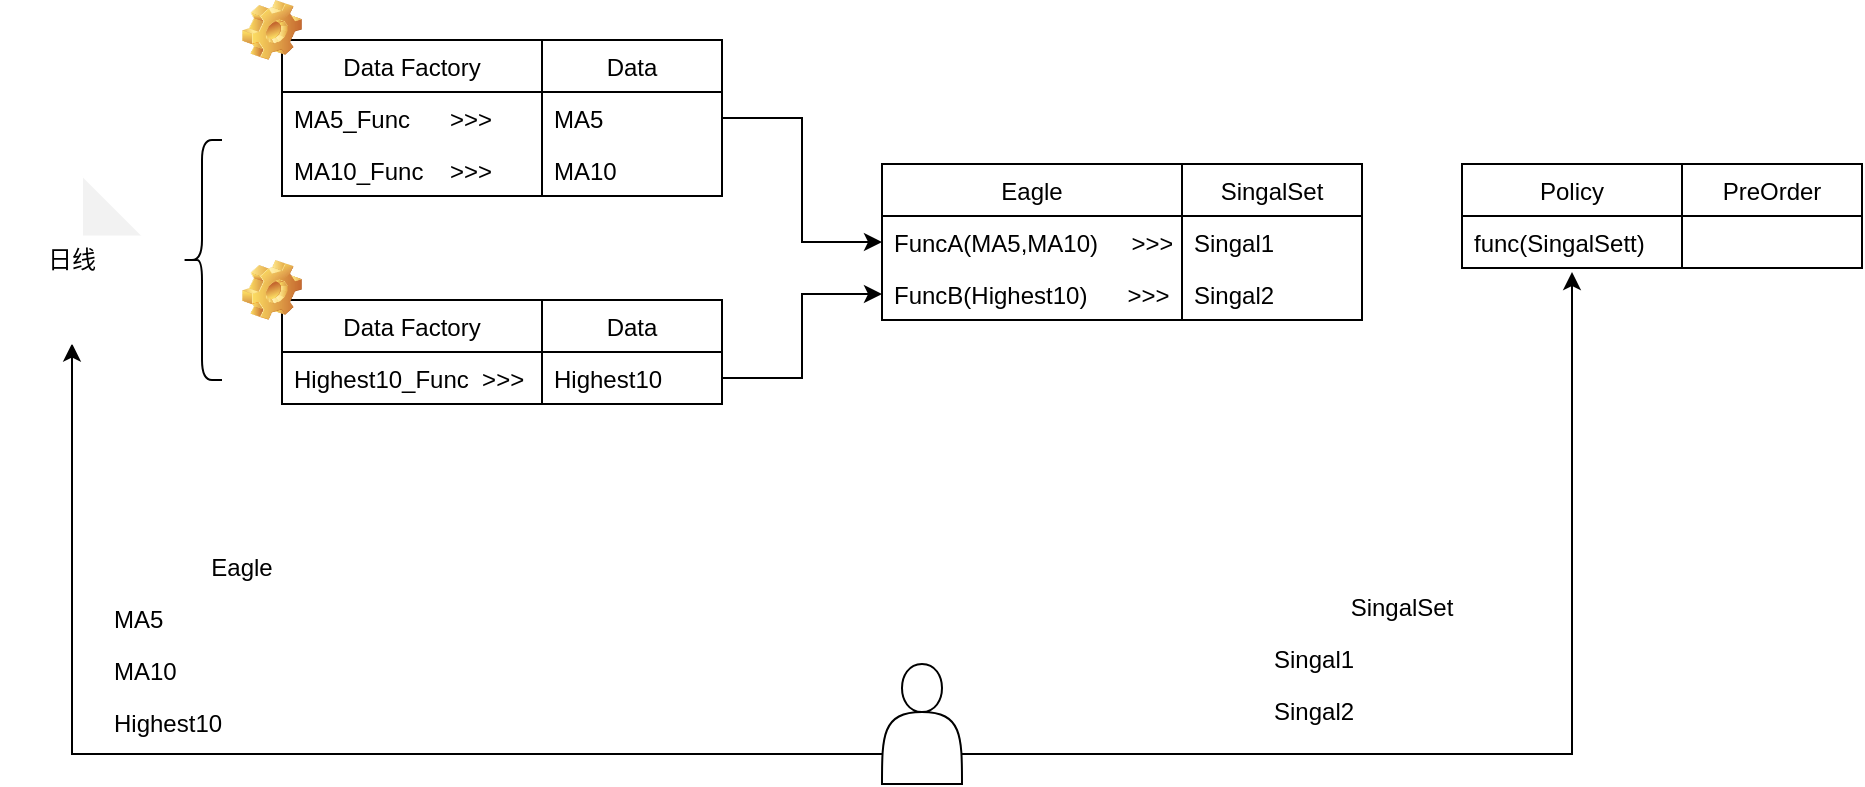 <mxfile version="13.1.3">
    <diagram id="6hGFLwfOUW9BJ-s0fimq" name="Page-1">
        <mxGraphModel dx="1126" dy="478" grid="1" gridSize="10" guides="1" tooltips="1" connect="1" arrows="0" fold="1" page="1" pageScale="1" pageWidth="1169" pageHeight="1654" math="0" shadow="0">
            <root>
                <mxCell id="0"/>
                <mxCell id="1" parent="0"/>
                <mxCell id="237" style="edgeStyle=orthogonalEdgeStyle;rounded=0;orthogonalLoop=1;jettySize=auto;html=1;exitX=0;exitY=0.75;exitDx=0;exitDy=0;entryX=0.5;entryY=1;entryDx=0;entryDy=0;entryPerimeter=0;" edge="1" parent="1" source="163" target="226">
                    <mxGeometry relative="1" as="geometry">
                        <mxPoint x="200" y="400" as="targetPoint"/>
                        <Array as="points">
                            <mxPoint x="205" y="697"/>
                        </Array>
                    </mxGeometry>
                </mxCell>
                <mxCell id="238" style="edgeStyle=orthogonalEdgeStyle;rounded=0;orthogonalLoop=1;jettySize=auto;html=1;exitX=1;exitY=0.75;exitDx=0;exitDy=0;entryX=0.5;entryY=1.077;entryDx=0;entryDy=0;entryPerimeter=0;" edge="1" parent="1" source="163" target="165">
                    <mxGeometry relative="1" as="geometry">
                        <mxPoint x="910" y="400" as="targetPoint"/>
                        <Array as="points">
                            <mxPoint x="955" y="697"/>
                        </Array>
                    </mxGeometry>
                </mxCell>
                <mxCell id="163" value="" style="shape=actor;whiteSpace=wrap;html=1;" vertex="1" parent="1">
                    <mxGeometry x="610" y="652" width="40" height="60" as="geometry"/>
                </mxCell>
                <mxCell id="171" value="Data Factory" style="swimlane;fontStyle=0;childLayout=stackLayout;horizontal=1;startSize=26;fillColor=none;horizontalStack=0;resizeParent=1;resizeParentMax=0;resizeLast=0;collapsible=1;marginBottom=0;" vertex="1" parent="1">
                    <mxGeometry x="310" y="340" width="130" height="78" as="geometry"/>
                </mxCell>
                <mxCell id="172" value="MA5_Func      &gt;&gt;&gt; " style="text;strokeColor=none;fillColor=none;align=left;verticalAlign=top;spacingLeft=4;spacingRight=4;overflow=hidden;rotatable=0;points=[[0,0.5],[1,0.5]];portConstraint=eastwest;" vertex="1" parent="171">
                    <mxGeometry y="26" width="130" height="26" as="geometry"/>
                </mxCell>
                <mxCell id="173" value="MA10_Func    &gt;&gt;&gt;   " style="text;strokeColor=none;fillColor=none;align=left;verticalAlign=top;spacingLeft=4;spacingRight=4;overflow=hidden;rotatable=0;points=[[0,0.5],[1,0.5]];portConstraint=eastwest;" vertex="1" parent="171">
                    <mxGeometry y="52" width="130" height="26" as="geometry"/>
                </mxCell>
                <mxCell id="180" value="" style="shape=image;html=1;verticalLabelPosition=bottom;labelBackgroundColor=#ffffff;verticalAlign=top;imageAspect=0;image=img/clipart/Gear_128x128.png" vertex="1" parent="1">
                    <mxGeometry x="290" y="320" width="30" height="30" as="geometry"/>
                </mxCell>
                <mxCell id="187" value="Data Factory" style="swimlane;fontStyle=0;childLayout=stackLayout;horizontal=1;startSize=26;fillColor=none;horizontalStack=0;resizeParent=1;resizeParentMax=0;resizeLast=0;collapsible=1;marginBottom=0;" vertex="1" parent="1">
                    <mxGeometry x="310" y="470" width="130" height="52" as="geometry"/>
                </mxCell>
                <mxCell id="188" value="Highest10_Func  &gt;&gt;&gt;" style="text;strokeColor=none;fillColor=none;align=left;verticalAlign=top;spacingLeft=4;spacingRight=4;overflow=hidden;rotatable=0;points=[[0,0.5],[1,0.5]];portConstraint=eastwest;" vertex="1" parent="187">
                    <mxGeometry y="26" width="130" height="26" as="geometry"/>
                </mxCell>
                <mxCell id="194" value="" style="shape=curlyBracket;whiteSpace=wrap;html=1;rounded=1;" vertex="1" parent="1">
                    <mxGeometry x="260" y="390" width="20" height="120" as="geometry"/>
                </mxCell>
                <mxCell id="196" value="" style="shape=image;html=1;verticalLabelPosition=bottom;labelBackgroundColor=#ffffff;verticalAlign=top;imageAspect=0;image=img/clipart/Gear_128x128.png" vertex="1" parent="1">
                    <mxGeometry x="290" y="450" width="30" height="30" as="geometry"/>
                </mxCell>
                <mxCell id="174" value="Eagle" style="swimlane;fontStyle=0;childLayout=stackLayout;horizontal=1;startSize=26;fillColor=none;horizontalStack=0;resizeParent=1;resizeParentMax=0;resizeLast=0;collapsible=1;marginBottom=0;" vertex="1" parent="1">
                    <mxGeometry x="610" y="402" width="150" height="78" as="geometry"/>
                </mxCell>
                <mxCell id="175" value="FuncA(MA5,MA10)     &gt;&gt;&gt;   " style="text;strokeColor=none;fillColor=none;align=left;verticalAlign=top;spacingLeft=4;spacingRight=4;overflow=hidden;rotatable=0;points=[[0,0.5],[1,0.5]];portConstraint=eastwest;" vertex="1" parent="174">
                    <mxGeometry y="26" width="150" height="26" as="geometry"/>
                </mxCell>
                <mxCell id="176" value="FuncB(Highest10)      &gt;&gt;&gt;  " style="text;strokeColor=none;fillColor=none;align=left;verticalAlign=top;spacingLeft=4;spacingRight=4;overflow=hidden;rotatable=0;points=[[0,0.5],[1,0.5]];portConstraint=eastwest;" vertex="1" parent="174">
                    <mxGeometry y="52" width="150" height="26" as="geometry"/>
                </mxCell>
                <mxCell id="198" style="edgeStyle=orthogonalEdgeStyle;rounded=0;orthogonalLoop=1;jettySize=auto;html=1;exitX=1;exitY=0.5;exitDx=0;exitDy=0;entryX=0;entryY=0.5;entryDx=0;entryDy=0;" edge="1" parent="1" source="185" target="175">
                    <mxGeometry relative="1" as="geometry"/>
                </mxCell>
                <mxCell id="199" style="edgeStyle=orthogonalEdgeStyle;rounded=0;orthogonalLoop=1;jettySize=auto;html=1;exitX=1;exitY=0.5;exitDx=0;exitDy=0;entryX=0;entryY=0.5;entryDx=0;entryDy=0;" edge="1" parent="1" source="191" target="176">
                    <mxGeometry relative="1" as="geometry"/>
                </mxCell>
                <mxCell id="190" value="Data" style="swimlane;fontStyle=0;childLayout=stackLayout;horizontal=1;startSize=26;fillColor=none;horizontalStack=0;resizeParent=1;resizeParentMax=0;resizeLast=0;collapsible=1;marginBottom=0;" vertex="1" parent="1">
                    <mxGeometry x="440" y="470" width="90" height="52" as="geometry"/>
                </mxCell>
                <mxCell id="191" value="Highest10" style="text;strokeColor=none;fillColor=none;align=left;verticalAlign=top;spacingLeft=4;spacingRight=4;overflow=hidden;rotatable=0;points=[[0,0.5],[1,0.5]];portConstraint=eastwest;" vertex="1" parent="190">
                    <mxGeometry y="26" width="90" height="26" as="geometry"/>
                </mxCell>
                <mxCell id="184" value="Data" style="swimlane;fontStyle=0;childLayout=stackLayout;horizontal=1;startSize=26;fillColor=none;horizontalStack=0;resizeParent=1;resizeParentMax=0;resizeLast=0;collapsible=1;marginBottom=0;" vertex="1" parent="1">
                    <mxGeometry x="440" y="340" width="90" height="78" as="geometry"/>
                </mxCell>
                <mxCell id="185" value="MA5" style="text;strokeColor=none;fillColor=none;align=left;verticalAlign=top;spacingLeft=4;spacingRight=4;overflow=hidden;rotatable=0;points=[[0,0.5],[1,0.5]];portConstraint=eastwest;" vertex="1" parent="184">
                    <mxGeometry y="26" width="90" height="26" as="geometry"/>
                </mxCell>
                <mxCell id="186" value="MA10" style="text;strokeColor=none;fillColor=none;align=left;verticalAlign=top;spacingLeft=4;spacingRight=4;overflow=hidden;rotatable=0;points=[[0,0.5],[1,0.5]];portConstraint=eastwest;" vertex="1" parent="184">
                    <mxGeometry y="52" width="90" height="26" as="geometry"/>
                </mxCell>
                <mxCell id="164" value="Policy" style="swimlane;fontStyle=0;childLayout=stackLayout;horizontal=1;startSize=26;fillColor=none;horizontalStack=0;resizeParent=1;resizeParentMax=0;resizeLast=0;collapsible=1;marginBottom=0;" vertex="1" parent="1">
                    <mxGeometry x="900" y="402" width="110" height="52" as="geometry"/>
                </mxCell>
                <mxCell id="165" value="func(SingalSett)" style="text;strokeColor=none;fillColor=none;align=left;verticalAlign=top;spacingLeft=4;spacingRight=4;overflow=hidden;rotatable=0;points=[[0,0.5],[1,0.5]];portConstraint=eastwest;" vertex="1" parent="164">
                    <mxGeometry y="26" width="110" height="26" as="geometry"/>
                </mxCell>
                <mxCell id="211" value="PreOrder" style="swimlane;fontStyle=0;childLayout=stackLayout;horizontal=1;startSize=26;fillColor=none;horizontalStack=0;resizeParent=1;resizeParentMax=0;resizeLast=0;collapsible=1;marginBottom=0;" vertex="1" parent="1">
                    <mxGeometry x="1010" y="402" width="90" height="52" as="geometry"/>
                </mxCell>
                <mxCell id="226" value="日线" style="shape=note;whiteSpace=wrap;html=1;backgroundOutline=1;darkOpacity=0.05;shadow=0;strokeColor=#FFFFFF;" vertex="1" parent="1">
                    <mxGeometry x="170" y="408.25" width="70" height="83.5" as="geometry"/>
                </mxCell>
                <mxCell id="200" value="SingalSet" style="swimlane;fontStyle=0;childLayout=stackLayout;horizontal=1;startSize=26;fillColor=none;horizontalStack=0;resizeParent=1;resizeParentMax=0;resizeLast=0;collapsible=1;marginBottom=0;" vertex="1" parent="1">
                    <mxGeometry x="760" y="402" width="90" height="78" as="geometry"/>
                </mxCell>
                <mxCell id="201" value="Singal1" style="text;strokeColor=none;fillColor=none;align=left;verticalAlign=top;spacingLeft=4;spacingRight=4;overflow=hidden;rotatable=0;points=[[0,0.5],[1,0.5]];portConstraint=eastwest;" vertex="1" parent="200">
                    <mxGeometry y="26" width="90" height="26" as="geometry"/>
                </mxCell>
                <mxCell id="202" value="Singal2" style="text;strokeColor=none;fillColor=none;align=left;verticalAlign=top;spacingLeft=4;spacingRight=4;overflow=hidden;rotatable=0;points=[[0,0.5],[1,0.5]];portConstraint=eastwest;" vertex="1" parent="200">
                    <mxGeometry y="52" width="90" height="26" as="geometry"/>
                </mxCell>
                <mxCell id="231" value="Eagle" style="swimlane;fontStyle=0;childLayout=stackLayout;horizontal=1;startSize=26;fillColor=none;horizontalStack=0;resizeParent=1;resizeParentMax=0;resizeLast=0;collapsible=1;marginBottom=0;shadow=0;strokeColor=#FFFFFF;" vertex="1" parent="1">
                    <mxGeometry x="220" y="590" width="140" height="104" as="geometry"/>
                </mxCell>
                <mxCell id="232" value="MA5" style="text;strokeColor=none;fillColor=none;align=left;verticalAlign=top;spacingLeft=4;spacingRight=4;overflow=hidden;rotatable=0;points=[[0,0.5],[1,0.5]];portConstraint=eastwest;" vertex="1" parent="231">
                    <mxGeometry y="26" width="140" height="26" as="geometry"/>
                </mxCell>
                <mxCell id="233" value="MA10" style="text;strokeColor=none;fillColor=none;align=left;verticalAlign=top;spacingLeft=4;spacingRight=4;overflow=hidden;rotatable=0;points=[[0,0.5],[1,0.5]];portConstraint=eastwest;" vertex="1" parent="231">
                    <mxGeometry y="52" width="140" height="26" as="geometry"/>
                </mxCell>
                <mxCell id="234" value="Highest10" style="text;strokeColor=none;fillColor=none;align=left;verticalAlign=top;spacingLeft=4;spacingRight=4;overflow=hidden;rotatable=0;points=[[0,0.5],[1,0.5]];portConstraint=eastwest;" vertex="1" parent="231">
                    <mxGeometry y="78" width="140" height="26" as="geometry"/>
                </mxCell>
                <mxCell id="227" value="SingalSet" style="swimlane;fontStyle=0;childLayout=stackLayout;horizontal=1;startSize=26;fillColor=none;horizontalStack=0;resizeParent=1;resizeParentMax=0;resizeLast=0;collapsible=1;marginBottom=0;shadow=0;strokeColor=#FFFFFF;" vertex="1" parent="1">
                    <mxGeometry x="800" y="610" width="140" height="78" as="geometry"/>
                </mxCell>
                <mxCell id="228" value="Singal1" style="text;strokeColor=none;fillColor=none;align=left;verticalAlign=top;spacingLeft=4;spacingRight=4;overflow=hidden;rotatable=0;points=[[0,0.5],[1,0.5]];portConstraint=eastwest;" vertex="1" parent="227">
                    <mxGeometry y="26" width="140" height="26" as="geometry"/>
                </mxCell>
                <mxCell id="229" value="Singal2" style="text;strokeColor=none;fillColor=none;align=left;verticalAlign=top;spacingLeft=4;spacingRight=4;overflow=hidden;rotatable=0;points=[[0,0.5],[1,0.5]];portConstraint=eastwest;" vertex="1" parent="227">
                    <mxGeometry y="52" width="140" height="26" as="geometry"/>
                </mxCell>
            </root>
        </mxGraphModel>
    </diagram>
</mxfile>